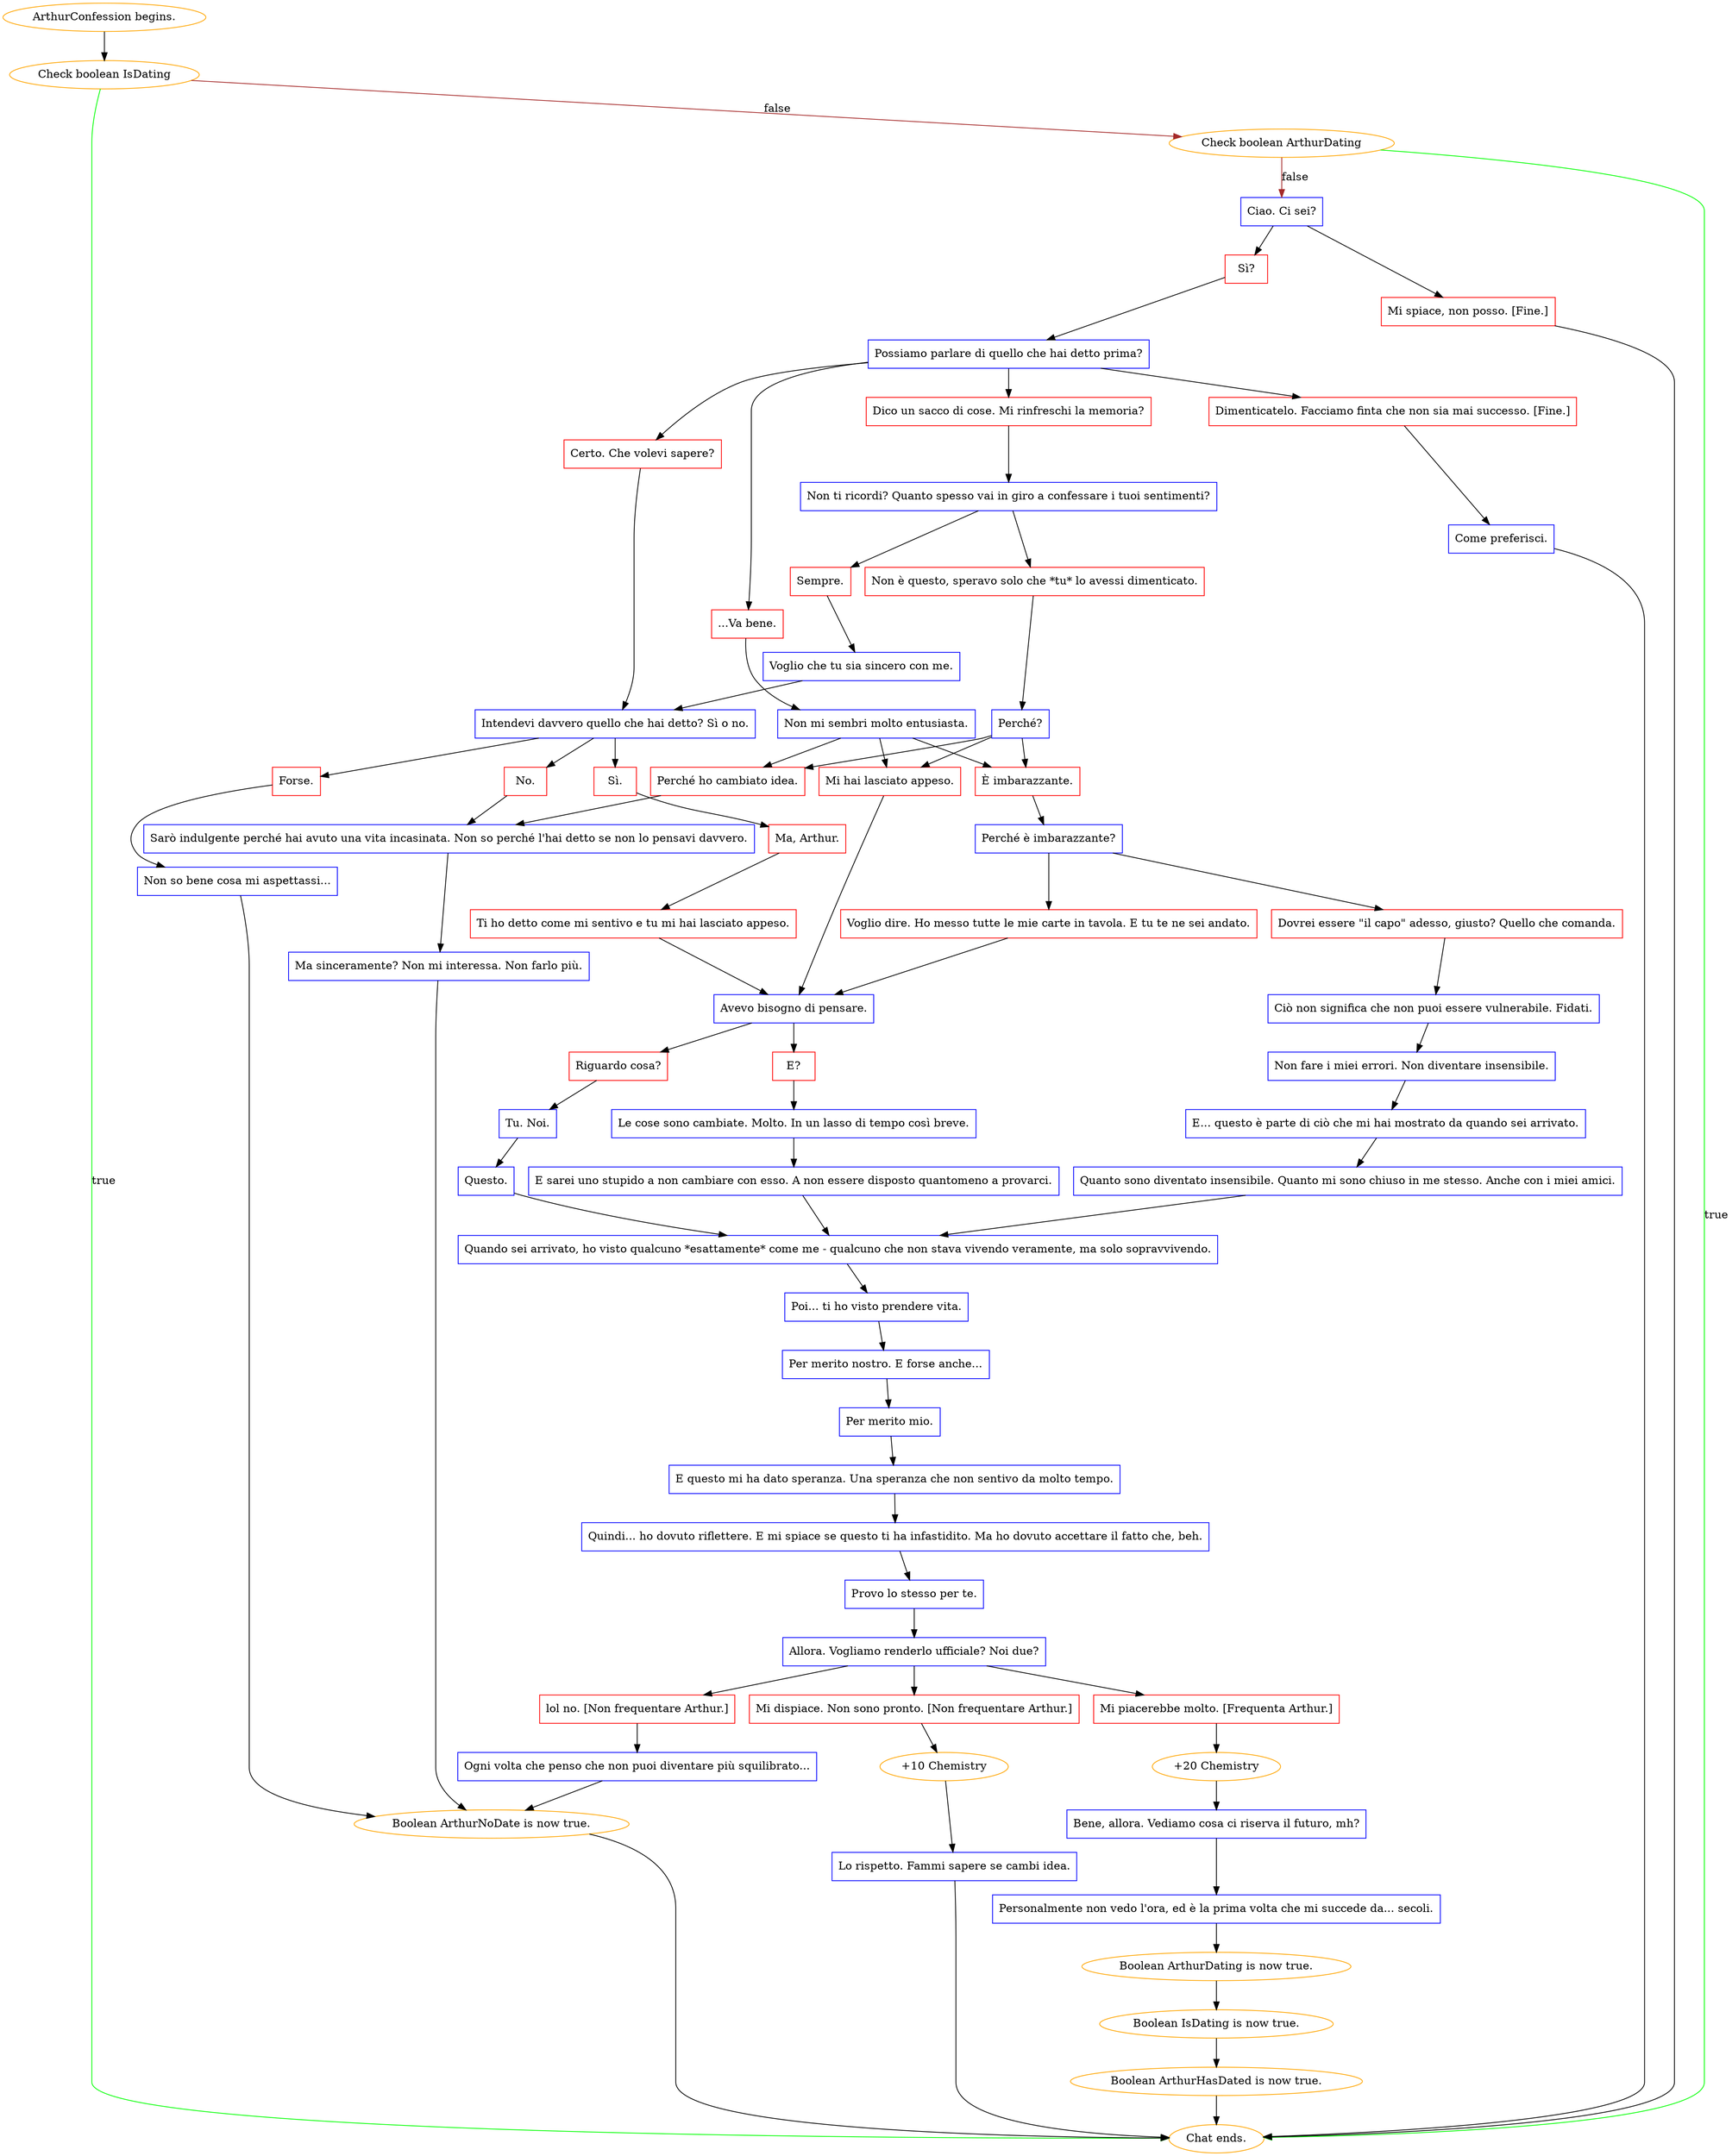 digraph {
	"ArthurConfession begins." [color=orange];
		"ArthurConfession begins." -> j3952146541;
	j3952146541 [label="Check boolean IsDating",color=orange];
		j3952146541 -> "Chat ends." [label=true,color=green];
		j3952146541 -> j1773280389 [label=false,color=brown];
	"Chat ends." [color=orange];
	j1773280389 [label="Check boolean ArthurDating",color=orange];
		j1773280389 -> "Chat ends." [label=true,color=green];
		j1773280389 -> j430755679 [label=false,color=brown];
	j430755679 [label="Ciao. Ci sei?",shape=box,color=blue];
		j430755679 -> j3433053890;
		j430755679 -> j2922212978;
	j3433053890 [label="Sì?",shape=box,color=red];
		j3433053890 -> j3944547557;
	j2922212978 [label="Mi spiace, non posso. [Fine.]",shape=box,color=red];
		j2922212978 -> "Chat ends.";
	j3944547557 [label="Possiamo parlare di quello che hai detto prima?",shape=box,color=blue];
		j3944547557 -> j1850687843;
		j3944547557 -> j680959409;
		j3944547557 -> j1149341836;
		j3944547557 -> j521775351;
	j1850687843 [label="...Va bene.",shape=box,color=red];
		j1850687843 -> j1208958918;
	j680959409 [label="Dico un sacco di cose. Mi rinfreschi la memoria?",shape=box,color=red];
		j680959409 -> j2759099774;
	j1149341836 [label="Certo. Che volevi sapere?",shape=box,color=red];
		j1149341836 -> j3939497171;
	j521775351 [label="Dimenticatelo. Facciamo finta che non sia mai successo. [Fine.]",shape=box,color=red];
		j521775351 -> j213406607;
	j1208958918 [label="Non mi sembri molto entusiasta.",shape=box,color=blue];
		j1208958918 -> j3974181290;
		j1208958918 -> j2533587178;
		j1208958918 -> j178314306;
	j2759099774 [label="Non ti ricordi? Quanto spesso vai in giro a confessare i tuoi sentimenti?",shape=box,color=blue];
		j2759099774 -> j841671197;
		j2759099774 -> j265940365;
	j3939497171 [label="Intendevi davvero quello che hai detto? Sì o no.",shape=box,color=blue];
		j3939497171 -> j639935593;
		j3939497171 -> j2198624154;
		j3939497171 -> j1732651701;
	j213406607 [label="Come preferisci.",shape=box,color=blue];
		j213406607 -> "Chat ends.";
	j3974181290 [label="Perché ho cambiato idea.",shape=box,color=red];
		j3974181290 -> j2727441571;
	j2533587178 [label="Mi hai lasciato appeso.",shape=box,color=red];
		j2533587178 -> j2734301248;
	j178314306 [label="È imbarazzante.",shape=box,color=red];
		j178314306 -> j4222251598;
	j841671197 [label="Non è questo, speravo solo che *tu* lo avessi dimenticato.",shape=box,color=red];
		j841671197 -> j4097053295;
	j265940365 [label="Sempre.",shape=box,color=red];
		j265940365 -> j3670420597;
	j639935593 [label="Sì.",shape=box,color=red];
		j639935593 -> j4090167077;
	j2198624154 [label="No.",shape=box,color=red];
		j2198624154 -> j2727441571;
	j1732651701 [label="Forse.",shape=box,color=red];
		j1732651701 -> j3147959712;
	j2727441571 [label="Sarò indulgente perché hai avuto una vita incasinata. Non so perché l'hai detto se non lo pensavi davvero.",shape=box,color=blue];
		j2727441571 -> j941948439;
	j2734301248 [label="Avevo bisogno di pensare.",shape=box,color=blue];
		j2734301248 -> j2613314363;
		j2734301248 -> j3215635388;
	j4222251598 [label="Perché è imbarazzante?",shape=box,color=blue];
		j4222251598 -> j4085650187;
		j4222251598 -> j3332075258;
	j4097053295 [label="Perché?",shape=box,color=blue];
		j4097053295 -> j3974181290;
		j4097053295 -> j2533587178;
		j4097053295 -> j178314306;
	j3670420597 [label="Voglio che tu sia sincero con me.",shape=box,color=blue];
		j3670420597 -> j3939497171;
	j4090167077 [label="Ma, Arthur.",shape=box,color=red];
		j4090167077 -> j3344999405;
	j3147959712 [label="Non so bene cosa mi aspettassi...",shape=box,color=blue];
		j3147959712 -> j2533691464;
	j941948439 [label="Ma sinceramente? Non mi interessa. Non farlo più.",shape=box,color=blue];
		j941948439 -> j2533691464;
	j2613314363 [label="Riguardo cosa?",shape=box,color=red];
		j2613314363 -> j4082493135;
	j3215635388 [label="E?",shape=box,color=red];
		j3215635388 -> j3988119441;
	j4085650187 [label="Dovrei essere \"il capo\" adesso, giusto? Quello che comanda.",shape=box,color=red];
		j4085650187 -> j1659221096;
	j3332075258 [label="Voglio dire. Ho messo tutte le mie carte in tavola. E tu te ne sei andato.",shape=box,color=red];
		j3332075258 -> j2734301248;
	j3344999405 [label="Ti ho detto come mi sentivo e tu mi hai lasciato appeso.",shape=box,color=red];
		j3344999405 -> j2734301248;
	j2533691464 [label="Boolean ArthurNoDate is now true.",color=orange];
		j2533691464 -> "Chat ends.";
	j4082493135 [label="Tu. Noi.",shape=box,color=blue];
		j4082493135 -> j632531558;
	j3988119441 [label="Le cose sono cambiate. Molto. In un lasso di tempo così breve.",shape=box,color=blue];
		j3988119441 -> j1196439412;
	j1659221096 [label="Ciò non significa che non puoi essere vulnerabile. Fidati.",shape=box,color=blue];
		j1659221096 -> j10535495;
	j632531558 [label="Questo.",shape=box,color=blue];
		j632531558 -> j1570014149;
	j1196439412 [label="E sarei uno stupido a non cambiare con esso. A non essere disposto quantomeno a provarci.",shape=box,color=blue];
		j1196439412 -> j1570014149;
	j10535495 [label="Non fare i miei errori. Non diventare insensibile.",shape=box,color=blue];
		j10535495 -> j3303532606;
	j1570014149 [label="Quando sei arrivato, ho visto qualcuno *esattamente* come me - qualcuno che non stava vivendo veramente, ma solo sopravvivendo.",shape=box,color=blue];
		j1570014149 -> j3216713713;
	j3303532606 [label="E... questo è parte di ciò che mi hai mostrato da quando sei arrivato.",shape=box,color=blue];
		j3303532606 -> j3585466716;
	j3216713713 [label="Poi... ti ho visto prendere vita.",shape=box,color=blue];
		j3216713713 -> j1297039784;
	j3585466716 [label="Quanto sono diventato insensibile. Quanto mi sono chiuso in me stesso. Anche con i miei amici.",shape=box,color=blue];
		j3585466716 -> j1570014149;
	j1297039784 [label="Per merito nostro. E forse anche...",shape=box,color=blue];
		j1297039784 -> j2111725336;
	j2111725336 [label="Per merito mio.",shape=box,color=blue];
		j2111725336 -> j4274757894;
	j4274757894 [label="E questo mi ha dato speranza. Una speranza che non sentivo da molto tempo.",shape=box,color=blue];
		j4274757894 -> j3711758574;
	j3711758574 [label="Quindi... ho dovuto riflettere. E mi spiace se questo ti ha infastidito. Ma ho dovuto accettare il fatto che, beh.",shape=box,color=blue];
		j3711758574 -> j2588414351;
	j2588414351 [label="Provo lo stesso per te.",shape=box,color=blue];
		j2588414351 -> j1580266459;
	j1580266459 [label="Allora. Vogliamo renderlo ufficiale? Noi due?",shape=box,color=blue];
		j1580266459 -> j4266648396;
		j1580266459 -> j3639614707;
		j1580266459 -> j3578657237;
	j4266648396 [label="Mi piacerebbe molto. [Frequenta Arthur.]",shape=box,color=red];
		j4266648396 -> j1725996212;
	j3639614707 [label="Mi dispiace. Non sono pronto. [Non frequentare Arthur.]",shape=box,color=red];
		j3639614707 -> j1552428546;
	j3578657237 [label="lol no. [Non frequentare Arthur.]",shape=box,color=red];
		j3578657237 -> j242093921;
	j1725996212 [label="+20 Chemistry",color=orange];
		j1725996212 -> j1057960726;
	j1552428546 [label="+10 Chemistry",color=orange];
		j1552428546 -> j4046413771;
	j242093921 [label="Ogni volta che penso che non puoi diventare più squilibrato...",shape=box,color=blue];
		j242093921 -> j2533691464;
	j1057960726 [label="Bene, allora. Vediamo cosa ci riserva il futuro, mh?",shape=box,color=blue];
		j1057960726 -> j1870628230;
	j4046413771 [label="Lo rispetto. Fammi sapere se cambi idea.",shape=box,color=blue];
		j4046413771 -> "Chat ends.";
	j1870628230 [label="Personalmente non vedo l'ora, ed è la prima volta che mi succede da... secoli.",shape=box,color=blue];
		j1870628230 -> j3371696257;
	j3371696257 [label="Boolean ArthurDating is now true.",color=orange];
		j3371696257 -> j3139269659;
	j3139269659 [label="Boolean IsDating is now true.",color=orange];
		j3139269659 -> j3103123730;
	j3103123730 [label="Boolean ArthurHasDated is now true.",color=orange];
		j3103123730 -> "Chat ends.";
}